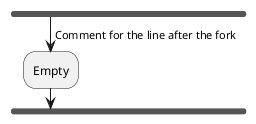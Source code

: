 {
  "sha1": "9x3d5n3kf5409bjzlup86rch24b6hbs",
  "insertion": {
    "when": "2024-05-30T20:48:21.778Z",
    "user": "plantuml@gmail.com"
  }
}
@startuml
fork
-> Comment for the line after the fork;
:Empty;
forkend
@enduml
